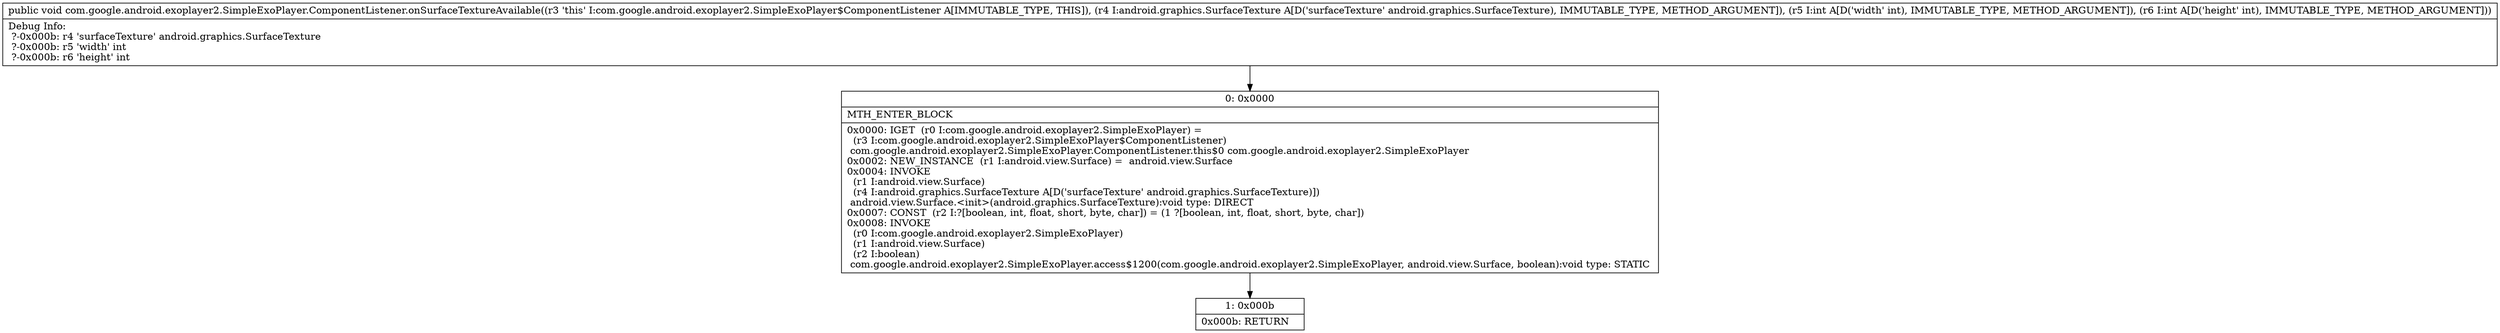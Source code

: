 digraph "CFG forcom.google.android.exoplayer2.SimpleExoPlayer.ComponentListener.onSurfaceTextureAvailable(Landroid\/graphics\/SurfaceTexture;II)V" {
Node_0 [shape=record,label="{0\:\ 0x0000|MTH_ENTER_BLOCK\l|0x0000: IGET  (r0 I:com.google.android.exoplayer2.SimpleExoPlayer) = \l  (r3 I:com.google.android.exoplayer2.SimpleExoPlayer$ComponentListener)\l com.google.android.exoplayer2.SimpleExoPlayer.ComponentListener.this$0 com.google.android.exoplayer2.SimpleExoPlayer \l0x0002: NEW_INSTANCE  (r1 I:android.view.Surface) =  android.view.Surface \l0x0004: INVOKE  \l  (r1 I:android.view.Surface)\l  (r4 I:android.graphics.SurfaceTexture A[D('surfaceTexture' android.graphics.SurfaceTexture)])\l android.view.Surface.\<init\>(android.graphics.SurfaceTexture):void type: DIRECT \l0x0007: CONST  (r2 I:?[boolean, int, float, short, byte, char]) = (1 ?[boolean, int, float, short, byte, char]) \l0x0008: INVOKE  \l  (r0 I:com.google.android.exoplayer2.SimpleExoPlayer)\l  (r1 I:android.view.Surface)\l  (r2 I:boolean)\l com.google.android.exoplayer2.SimpleExoPlayer.access$1200(com.google.android.exoplayer2.SimpleExoPlayer, android.view.Surface, boolean):void type: STATIC \l}"];
Node_1 [shape=record,label="{1\:\ 0x000b|0x000b: RETURN   \l}"];
MethodNode[shape=record,label="{public void com.google.android.exoplayer2.SimpleExoPlayer.ComponentListener.onSurfaceTextureAvailable((r3 'this' I:com.google.android.exoplayer2.SimpleExoPlayer$ComponentListener A[IMMUTABLE_TYPE, THIS]), (r4 I:android.graphics.SurfaceTexture A[D('surfaceTexture' android.graphics.SurfaceTexture), IMMUTABLE_TYPE, METHOD_ARGUMENT]), (r5 I:int A[D('width' int), IMMUTABLE_TYPE, METHOD_ARGUMENT]), (r6 I:int A[D('height' int), IMMUTABLE_TYPE, METHOD_ARGUMENT]))  | Debug Info:\l  ?\-0x000b: r4 'surfaceTexture' android.graphics.SurfaceTexture\l  ?\-0x000b: r5 'width' int\l  ?\-0x000b: r6 'height' int\l}"];
MethodNode -> Node_0;
Node_0 -> Node_1;
}

